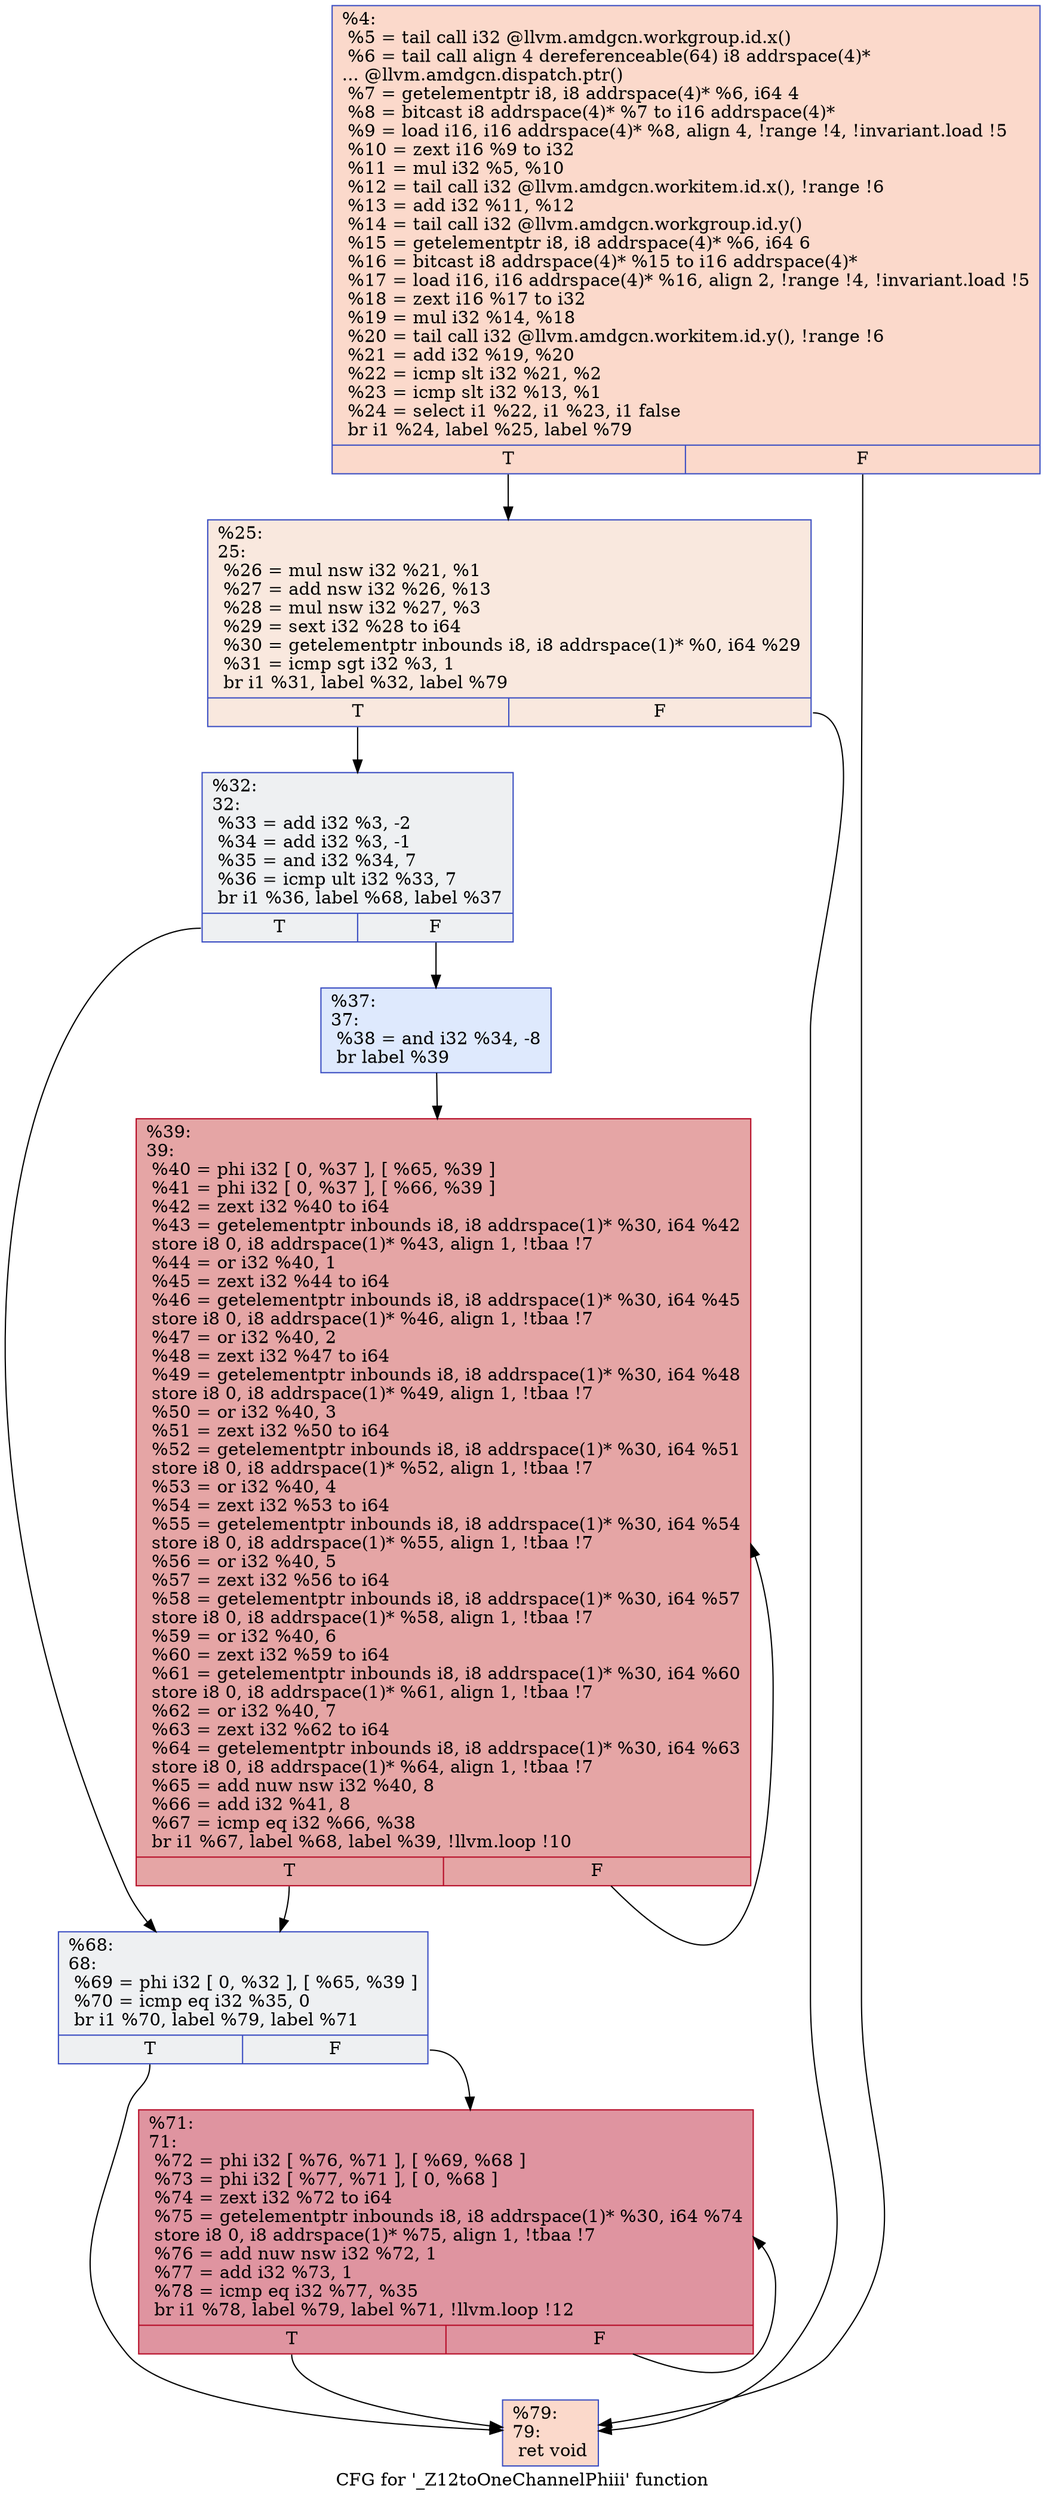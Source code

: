 digraph "CFG for '_Z12toOneChannelPhiii' function" {
	label="CFG for '_Z12toOneChannelPhiii' function";

	Node0x5a41c90 [shape=record,color="#3d50c3ff", style=filled, fillcolor="#f7a88970",label="{%4:\l  %5 = tail call i32 @llvm.amdgcn.workgroup.id.x()\l  %6 = tail call align 4 dereferenceable(64) i8 addrspace(4)*\l... @llvm.amdgcn.dispatch.ptr()\l  %7 = getelementptr i8, i8 addrspace(4)* %6, i64 4\l  %8 = bitcast i8 addrspace(4)* %7 to i16 addrspace(4)*\l  %9 = load i16, i16 addrspace(4)* %8, align 4, !range !4, !invariant.load !5\l  %10 = zext i16 %9 to i32\l  %11 = mul i32 %5, %10\l  %12 = tail call i32 @llvm.amdgcn.workitem.id.x(), !range !6\l  %13 = add i32 %11, %12\l  %14 = tail call i32 @llvm.amdgcn.workgroup.id.y()\l  %15 = getelementptr i8, i8 addrspace(4)* %6, i64 6\l  %16 = bitcast i8 addrspace(4)* %15 to i16 addrspace(4)*\l  %17 = load i16, i16 addrspace(4)* %16, align 2, !range !4, !invariant.load !5\l  %18 = zext i16 %17 to i32\l  %19 = mul i32 %14, %18\l  %20 = tail call i32 @llvm.amdgcn.workitem.id.y(), !range !6\l  %21 = add i32 %19, %20\l  %22 = icmp slt i32 %21, %2\l  %23 = icmp slt i32 %13, %1\l  %24 = select i1 %22, i1 %23, i1 false\l  br i1 %24, label %25, label %79\l|{<s0>T|<s1>F}}"];
	Node0x5a41c90:s0 -> Node0x5a45700;
	Node0x5a41c90:s1 -> Node0x5a45790;
	Node0x5a45700 [shape=record,color="#3d50c3ff", style=filled, fillcolor="#f2cab570",label="{%25:\l25:                                               \l  %26 = mul nsw i32 %21, %1\l  %27 = add nsw i32 %26, %13\l  %28 = mul nsw i32 %27, %3\l  %29 = sext i32 %28 to i64\l  %30 = getelementptr inbounds i8, i8 addrspace(1)* %0, i64 %29\l  %31 = icmp sgt i32 %3, 1\l  br i1 %31, label %32, label %79\l|{<s0>T|<s1>F}}"];
	Node0x5a45700:s0 -> Node0x5a45c50;
	Node0x5a45700:s1 -> Node0x5a45790;
	Node0x5a45c50 [shape=record,color="#3d50c3ff", style=filled, fillcolor="#d9dce170",label="{%32:\l32:                                               \l  %33 = add i32 %3, -2\l  %34 = add i32 %3, -1\l  %35 = and i32 %34, 7\l  %36 = icmp ult i32 %33, 7\l  br i1 %36, label %68, label %37\l|{<s0>T|<s1>F}}"];
	Node0x5a45c50:s0 -> Node0x5a46140;
	Node0x5a45c50:s1 -> Node0x5a46190;
	Node0x5a46190 [shape=record,color="#3d50c3ff", style=filled, fillcolor="#b5cdfa70",label="{%37:\l37:                                               \l  %38 = and i32 %34, -8\l  br label %39\l}"];
	Node0x5a46190 -> Node0x5a46390;
	Node0x5a46390 [shape=record,color="#b70d28ff", style=filled, fillcolor="#c5333470",label="{%39:\l39:                                               \l  %40 = phi i32 [ 0, %37 ], [ %65, %39 ]\l  %41 = phi i32 [ 0, %37 ], [ %66, %39 ]\l  %42 = zext i32 %40 to i64\l  %43 = getelementptr inbounds i8, i8 addrspace(1)* %30, i64 %42\l  store i8 0, i8 addrspace(1)* %43, align 1, !tbaa !7\l  %44 = or i32 %40, 1\l  %45 = zext i32 %44 to i64\l  %46 = getelementptr inbounds i8, i8 addrspace(1)* %30, i64 %45\l  store i8 0, i8 addrspace(1)* %46, align 1, !tbaa !7\l  %47 = or i32 %40, 2\l  %48 = zext i32 %47 to i64\l  %49 = getelementptr inbounds i8, i8 addrspace(1)* %30, i64 %48\l  store i8 0, i8 addrspace(1)* %49, align 1, !tbaa !7\l  %50 = or i32 %40, 3\l  %51 = zext i32 %50 to i64\l  %52 = getelementptr inbounds i8, i8 addrspace(1)* %30, i64 %51\l  store i8 0, i8 addrspace(1)* %52, align 1, !tbaa !7\l  %53 = or i32 %40, 4\l  %54 = zext i32 %53 to i64\l  %55 = getelementptr inbounds i8, i8 addrspace(1)* %30, i64 %54\l  store i8 0, i8 addrspace(1)* %55, align 1, !tbaa !7\l  %56 = or i32 %40, 5\l  %57 = zext i32 %56 to i64\l  %58 = getelementptr inbounds i8, i8 addrspace(1)* %30, i64 %57\l  store i8 0, i8 addrspace(1)* %58, align 1, !tbaa !7\l  %59 = or i32 %40, 6\l  %60 = zext i32 %59 to i64\l  %61 = getelementptr inbounds i8, i8 addrspace(1)* %30, i64 %60\l  store i8 0, i8 addrspace(1)* %61, align 1, !tbaa !7\l  %62 = or i32 %40, 7\l  %63 = zext i32 %62 to i64\l  %64 = getelementptr inbounds i8, i8 addrspace(1)* %30, i64 %63\l  store i8 0, i8 addrspace(1)* %64, align 1, !tbaa !7\l  %65 = add nuw nsw i32 %40, 8\l  %66 = add i32 %41, 8\l  %67 = icmp eq i32 %66, %38\l  br i1 %67, label %68, label %39, !llvm.loop !10\l|{<s0>T|<s1>F}}"];
	Node0x5a46390:s0 -> Node0x5a46140;
	Node0x5a46390:s1 -> Node0x5a46390;
	Node0x5a46140 [shape=record,color="#3d50c3ff", style=filled, fillcolor="#d9dce170",label="{%68:\l68:                                               \l  %69 = phi i32 [ 0, %32 ], [ %65, %39 ]\l  %70 = icmp eq i32 %35, 0\l  br i1 %70, label %79, label %71\l|{<s0>T|<s1>F}}"];
	Node0x5a46140:s0 -> Node0x5a45790;
	Node0x5a46140:s1 -> Node0x5a48690;
	Node0x5a48690 [shape=record,color="#b70d28ff", style=filled, fillcolor="#b70d2870",label="{%71:\l71:                                               \l  %72 = phi i32 [ %76, %71 ], [ %69, %68 ]\l  %73 = phi i32 [ %77, %71 ], [ 0, %68 ]\l  %74 = zext i32 %72 to i64\l  %75 = getelementptr inbounds i8, i8 addrspace(1)* %30, i64 %74\l  store i8 0, i8 addrspace(1)* %75, align 1, !tbaa !7\l  %76 = add nuw nsw i32 %72, 1\l  %77 = add i32 %73, 1\l  %78 = icmp eq i32 %77, %35\l  br i1 %78, label %79, label %71, !llvm.loop !12\l|{<s0>T|<s1>F}}"];
	Node0x5a48690:s0 -> Node0x5a45790;
	Node0x5a48690:s1 -> Node0x5a48690;
	Node0x5a45790 [shape=record,color="#3d50c3ff", style=filled, fillcolor="#f7a88970",label="{%79:\l79:                                               \l  ret void\l}"];
}
